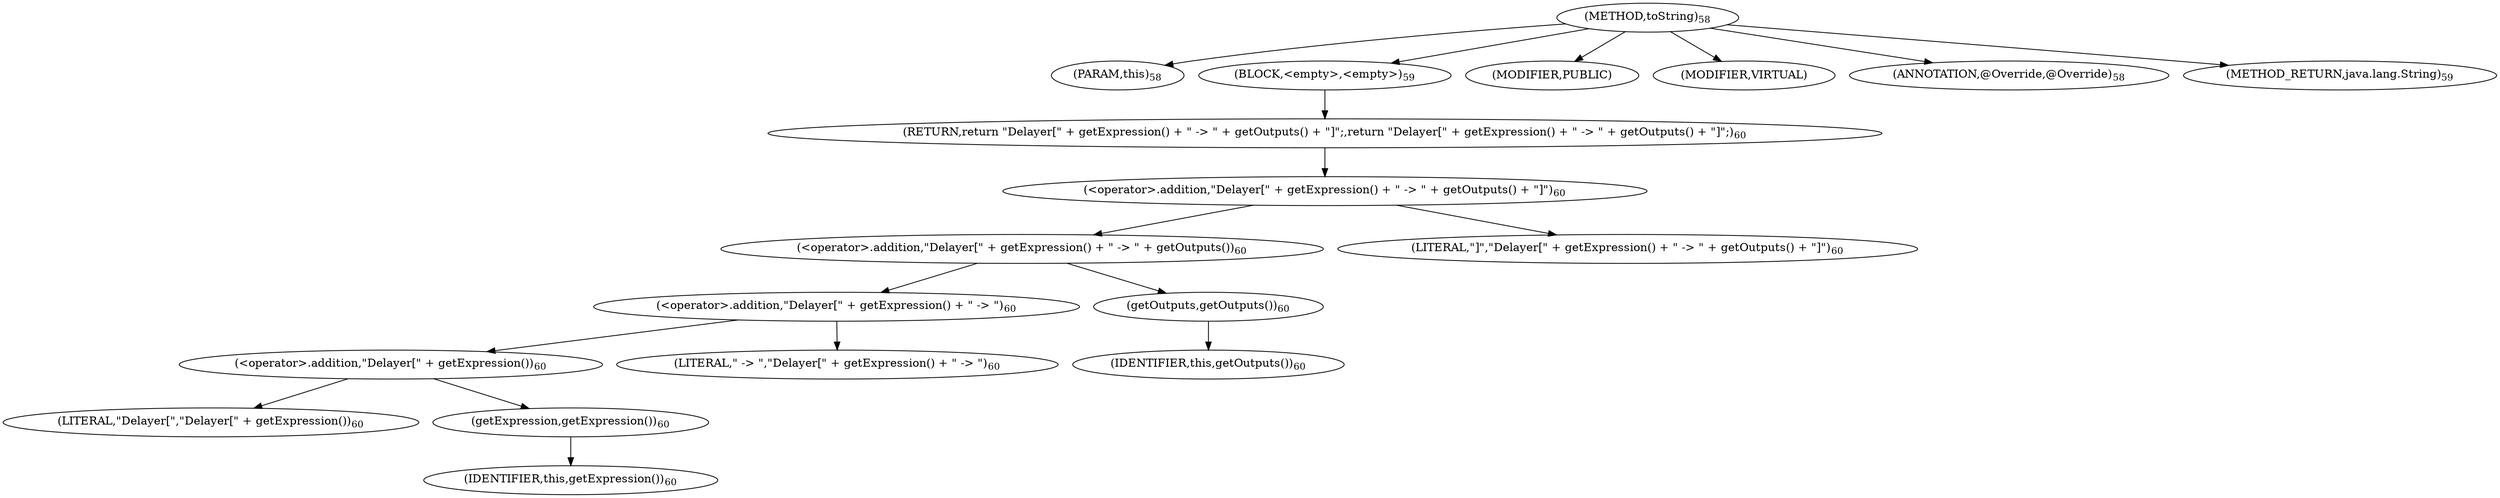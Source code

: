 digraph "toString" {  
"86" [label = <(METHOD,toString)<SUB>58</SUB>> ]
"11" [label = <(PARAM,this)<SUB>58</SUB>> ]
"87" [label = <(BLOCK,&lt;empty&gt;,&lt;empty&gt;)<SUB>59</SUB>> ]
"88" [label = <(RETURN,return &quot;Delayer[&quot; + getExpression() + &quot; -&gt; &quot; + getOutputs() + &quot;]&quot;;,return &quot;Delayer[&quot; + getExpression() + &quot; -&gt; &quot; + getOutputs() + &quot;]&quot;;)<SUB>60</SUB>> ]
"89" [label = <(&lt;operator&gt;.addition,&quot;Delayer[&quot; + getExpression() + &quot; -&gt; &quot; + getOutputs() + &quot;]&quot;)<SUB>60</SUB>> ]
"90" [label = <(&lt;operator&gt;.addition,&quot;Delayer[&quot; + getExpression() + &quot; -&gt; &quot; + getOutputs())<SUB>60</SUB>> ]
"91" [label = <(&lt;operator&gt;.addition,&quot;Delayer[&quot; + getExpression() + &quot; -&gt; &quot;)<SUB>60</SUB>> ]
"92" [label = <(&lt;operator&gt;.addition,&quot;Delayer[&quot; + getExpression())<SUB>60</SUB>> ]
"93" [label = <(LITERAL,&quot;Delayer[&quot;,&quot;Delayer[&quot; + getExpression())<SUB>60</SUB>> ]
"94" [label = <(getExpression,getExpression())<SUB>60</SUB>> ]
"10" [label = <(IDENTIFIER,this,getExpression())<SUB>60</SUB>> ]
"95" [label = <(LITERAL,&quot; -&gt; &quot;,&quot;Delayer[&quot; + getExpression() + &quot; -&gt; &quot;)<SUB>60</SUB>> ]
"96" [label = <(getOutputs,getOutputs())<SUB>60</SUB>> ]
"12" [label = <(IDENTIFIER,this,getOutputs())<SUB>60</SUB>> ]
"97" [label = <(LITERAL,&quot;]&quot;,&quot;Delayer[&quot; + getExpression() + &quot; -&gt; &quot; + getOutputs() + &quot;]&quot;)<SUB>60</SUB>> ]
"98" [label = <(MODIFIER,PUBLIC)> ]
"99" [label = <(MODIFIER,VIRTUAL)> ]
"100" [label = <(ANNOTATION,@Override,@Override)<SUB>58</SUB>> ]
"101" [label = <(METHOD_RETURN,java.lang.String)<SUB>59</SUB>> ]
  "86" -> "11" 
  "86" -> "87" 
  "86" -> "98" 
  "86" -> "99" 
  "86" -> "100" 
  "86" -> "101" 
  "87" -> "88" 
  "88" -> "89" 
  "89" -> "90" 
  "89" -> "97" 
  "90" -> "91" 
  "90" -> "96" 
  "91" -> "92" 
  "91" -> "95" 
  "92" -> "93" 
  "92" -> "94" 
  "94" -> "10" 
  "96" -> "12" 
}
